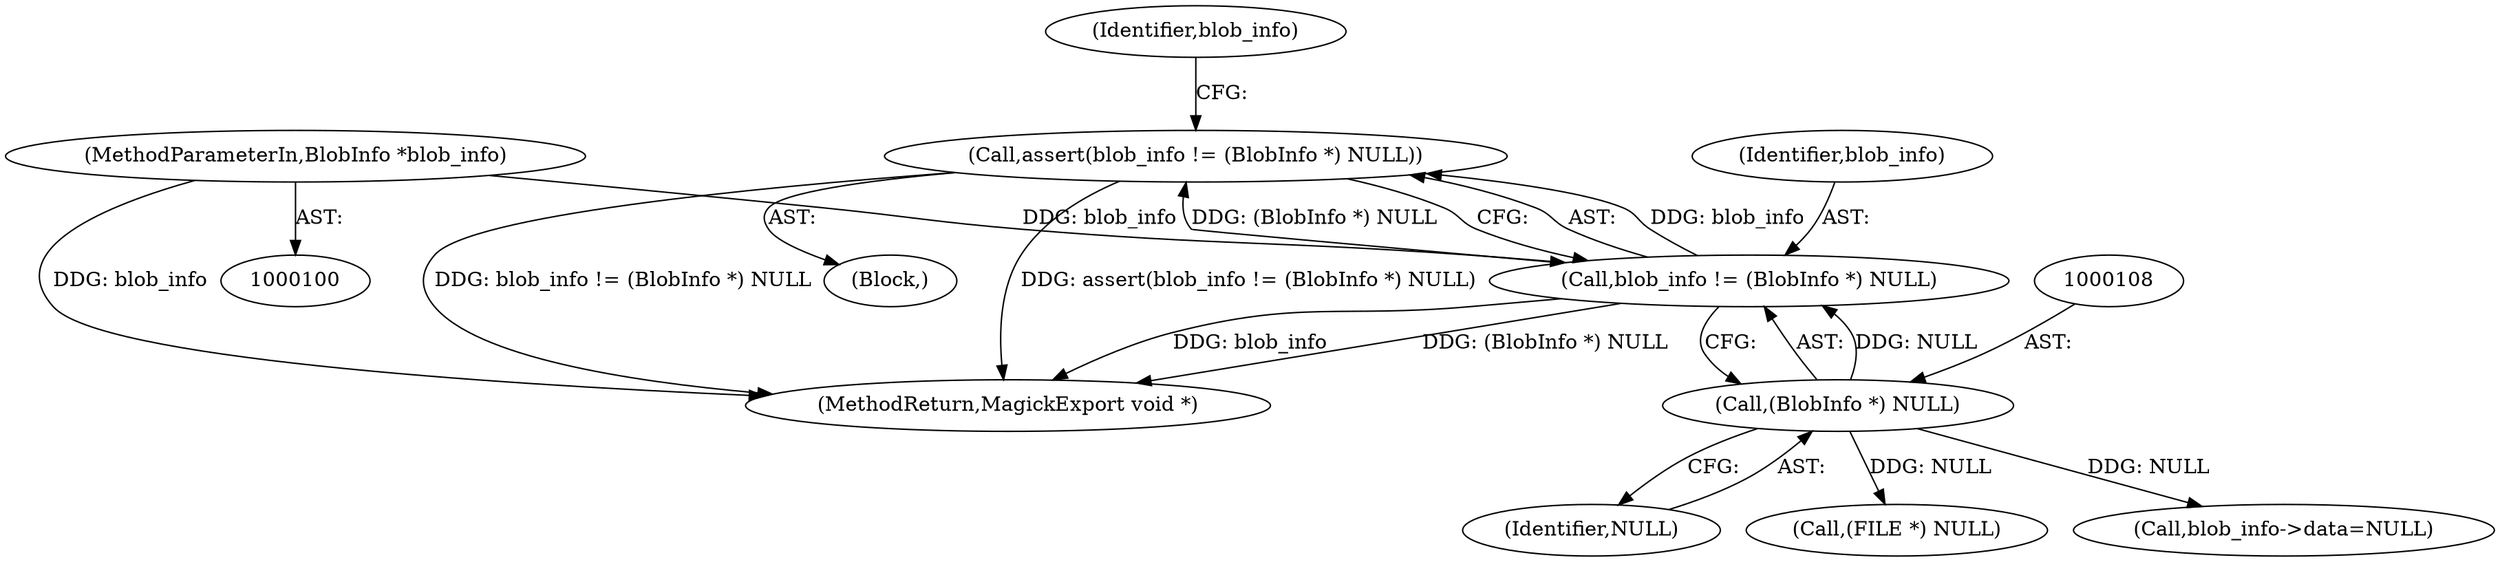 digraph "0_ImageMagick6_c5d012a46ae22be9444326aa37969a3f75daa3ba@API" {
"1000104" [label="(Call,assert(blob_info != (BlobInfo *) NULL))"];
"1000105" [label="(Call,blob_info != (BlobInfo *) NULL)"];
"1000101" [label="(MethodParameterIn,BlobInfo *blob_info)"];
"1000107" [label="(Call,(BlobInfo *) NULL)"];
"1000102" [label="(Block,)"];
"1000113" [label="(Identifier,blob_info)"];
"1000109" [label="(Identifier,NULL)"];
"1000189" [label="(Call,(FILE *) NULL)"];
"1000107" [label="(Call,(BlobInfo *) NULL)"];
"1000106" [label="(Identifier,blob_info)"];
"1000105" [label="(Call,blob_info != (BlobInfo *) NULL)"];
"1000101" [label="(MethodParameterIn,BlobInfo *blob_info)"];
"1000220" [label="(MethodReturn,MagickExport void *)"];
"1000104" [label="(Call,assert(blob_info != (BlobInfo *) NULL))"];
"1000138" [label="(Call,blob_info->data=NULL)"];
"1000104" -> "1000102"  [label="AST: "];
"1000104" -> "1000105"  [label="CFG: "];
"1000105" -> "1000104"  [label="AST: "];
"1000113" -> "1000104"  [label="CFG: "];
"1000104" -> "1000220"  [label="DDG: blob_info != (BlobInfo *) NULL"];
"1000104" -> "1000220"  [label="DDG: assert(blob_info != (BlobInfo *) NULL)"];
"1000105" -> "1000104"  [label="DDG: blob_info"];
"1000105" -> "1000104"  [label="DDG: (BlobInfo *) NULL"];
"1000105" -> "1000107"  [label="CFG: "];
"1000106" -> "1000105"  [label="AST: "];
"1000107" -> "1000105"  [label="AST: "];
"1000105" -> "1000220"  [label="DDG: (BlobInfo *) NULL"];
"1000105" -> "1000220"  [label="DDG: blob_info"];
"1000101" -> "1000105"  [label="DDG: blob_info"];
"1000107" -> "1000105"  [label="DDG: NULL"];
"1000101" -> "1000100"  [label="AST: "];
"1000101" -> "1000220"  [label="DDG: blob_info"];
"1000107" -> "1000109"  [label="CFG: "];
"1000108" -> "1000107"  [label="AST: "];
"1000109" -> "1000107"  [label="AST: "];
"1000107" -> "1000138"  [label="DDG: NULL"];
"1000107" -> "1000189"  [label="DDG: NULL"];
}
